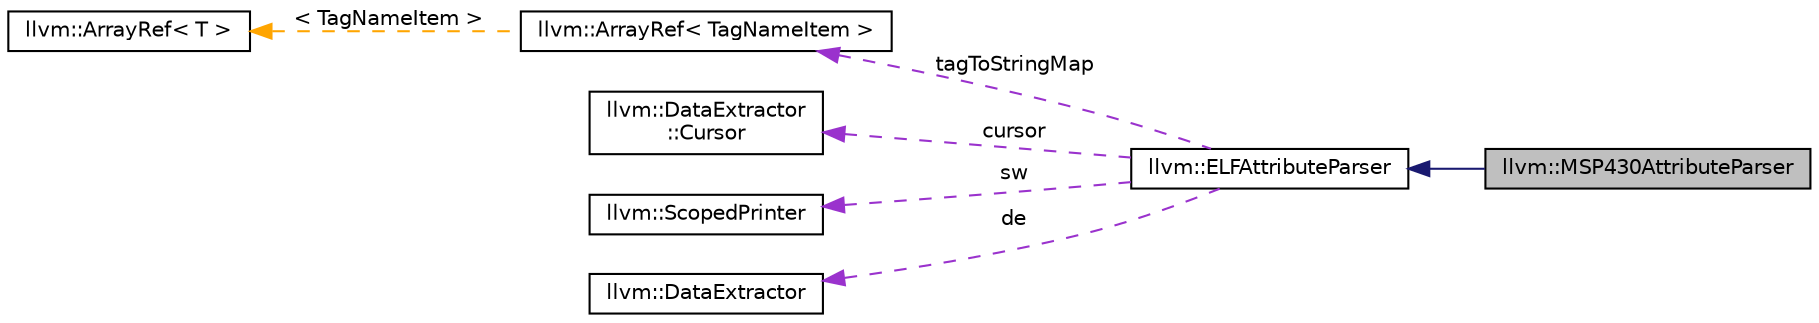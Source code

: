 digraph "llvm::MSP430AttributeParser"
{
 // LATEX_PDF_SIZE
  bgcolor="transparent";
  edge [fontname="Helvetica",fontsize="10",labelfontname="Helvetica",labelfontsize="10"];
  node [fontname="Helvetica",fontsize="10",shape=record];
  rankdir="LR";
  Node1 [label="llvm::MSP430AttributeParser",height=0.2,width=0.4,color="black", fillcolor="grey75", style="filled", fontcolor="black",tooltip=" "];
  Node2 -> Node1 [dir="back",color="midnightblue",fontsize="10",style="solid",fontname="Helvetica"];
  Node2 [label="llvm::ELFAttributeParser",height=0.2,width=0.4,color="black",URL="$classllvm_1_1ELFAttributeParser.html",tooltip=" "];
  Node3 -> Node2 [dir="back",color="darkorchid3",fontsize="10",style="dashed",label=" tagToStringMap" ,fontname="Helvetica"];
  Node3 [label="llvm::ArrayRef\< TagNameItem \>",height=0.2,width=0.4,color="black",URL="$classllvm_1_1ArrayRef.html",tooltip=" "];
  Node4 -> Node3 [dir="back",color="orange",fontsize="10",style="dashed",label=" \< TagNameItem \>" ,fontname="Helvetica"];
  Node4 [label="llvm::ArrayRef\< T \>",height=0.2,width=0.4,color="black",URL="$classllvm_1_1ArrayRef.html",tooltip="ArrayRef - Represent a constant reference to an array (0 or more elements consecutively in memory),..."];
  Node5 -> Node2 [dir="back",color="darkorchid3",fontsize="10",style="dashed",label=" cursor" ,fontname="Helvetica"];
  Node5 [label="llvm::DataExtractor\l::Cursor",height=0.2,width=0.4,color="black",URL="$classllvm_1_1DataExtractor_1_1Cursor.html",tooltip="A class representing a position in a DataExtractor, as well as any error encountered during extractio..."];
  Node6 -> Node2 [dir="back",color="darkorchid3",fontsize="10",style="dashed",label=" sw" ,fontname="Helvetica"];
  Node6 [label="llvm::ScopedPrinter",height=0.2,width=0.4,color="black",URL="$classllvm_1_1ScopedPrinter.html",tooltip=" "];
  Node7 -> Node2 [dir="back",color="darkorchid3",fontsize="10",style="dashed",label=" de" ,fontname="Helvetica"];
  Node7 [label="llvm::DataExtractor",height=0.2,width=0.4,color="black",URL="$classllvm_1_1DataExtractor.html",tooltip=" "];
}
